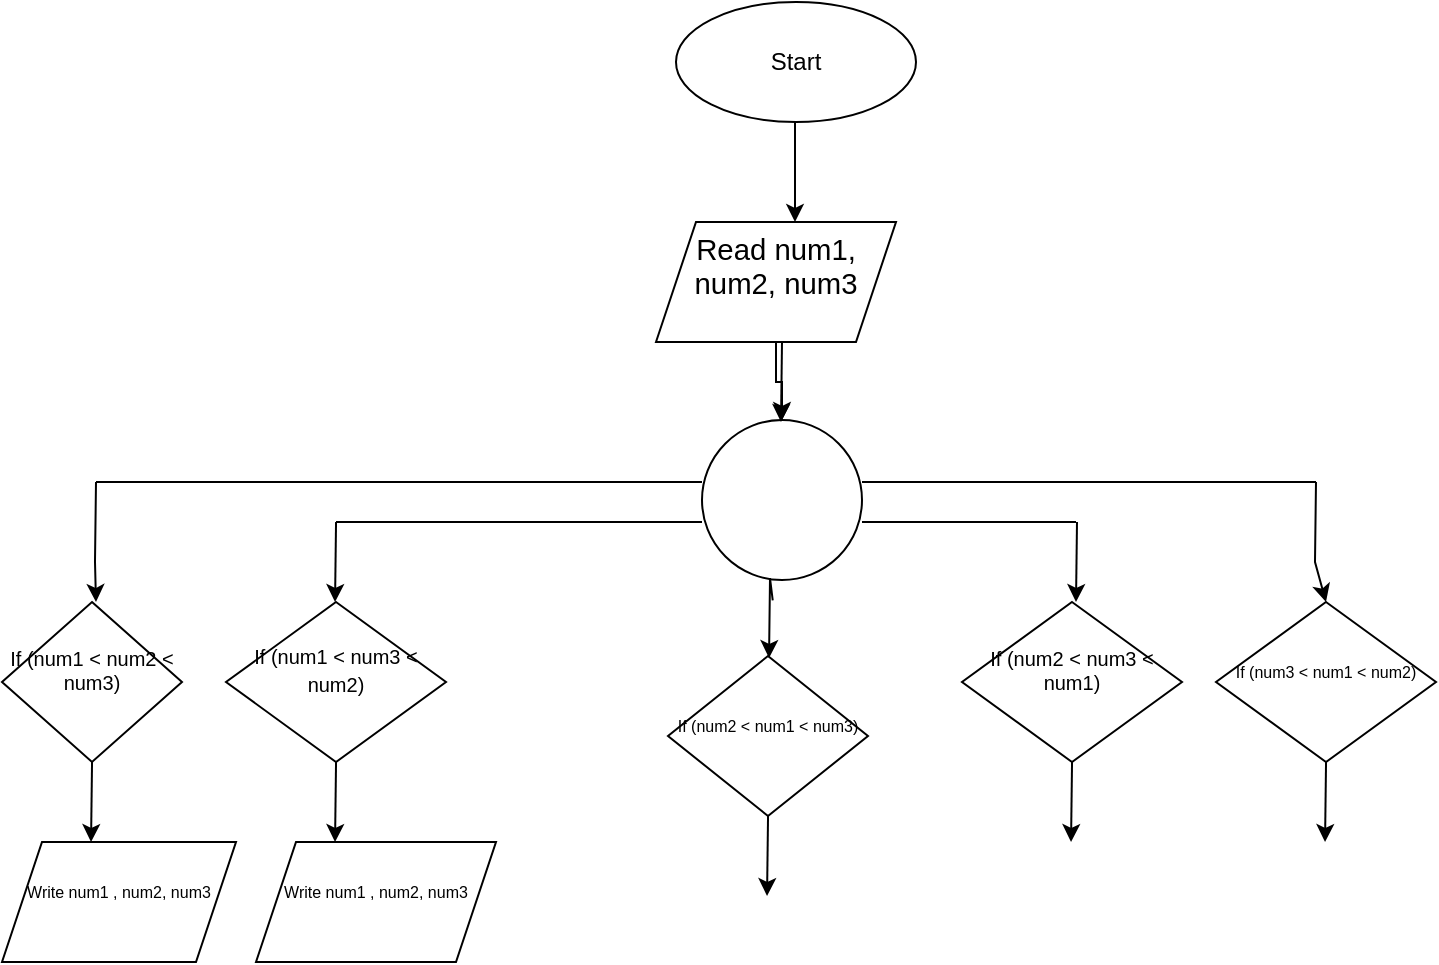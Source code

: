 <mxfile version="16.6.1" type="github">
  <diagram id="7VsdwAV7AcCUcllieNlv" name="Page-1">
    <mxGraphModel dx="827" dy="446" grid="1" gridSize="10" guides="1" tooltips="1" connect="1" arrows="1" fold="1" page="1" pageScale="1" pageWidth="850" pageHeight="1100" math="0" shadow="0">
      <root>
        <mxCell id="0" />
        <mxCell id="1" parent="0" />
        <mxCell id="S8JGFDoAkX9jMdbwDgA_-1" value="Start" style="ellipse;whiteSpace=wrap;html=1;" vertex="1" parent="1">
          <mxGeometry x="340" width="120" height="60" as="geometry" />
        </mxCell>
        <mxCell id="S8JGFDoAkX9jMdbwDgA_-2" value="" style="endArrow=classic;html=1;rounded=0;" edge="1" parent="1">
          <mxGeometry width="50" height="50" relative="1" as="geometry">
            <mxPoint x="399.5" y="60" as="sourcePoint" />
            <mxPoint x="400" y="110" as="targetPoint" />
            <Array as="points">
              <mxPoint x="399.5" y="110" />
            </Array>
          </mxGeometry>
        </mxCell>
        <mxCell id="S8JGFDoAkX9jMdbwDgA_-3" value="" style="ellipse;whiteSpace=wrap;html=1;aspect=fixed;" vertex="1" parent="1">
          <mxGeometry x="353" y="209" width="80" height="80" as="geometry" />
        </mxCell>
        <mxCell id="S8JGFDoAkX9jMdbwDgA_-24" value="" style="edgeStyle=orthogonalEdgeStyle;rounded=0;orthogonalLoop=1;jettySize=auto;html=1;fontSize=8;" edge="1" parent="1" source="S8JGFDoAkX9jMdbwDgA_-4" target="S8JGFDoAkX9jMdbwDgA_-3">
          <mxGeometry relative="1" as="geometry" />
        </mxCell>
        <mxCell id="S8JGFDoAkX9jMdbwDgA_-4" value="&#xa;&lt;span style=&quot;font-size: 11pt; font-family: &amp;quot;arial&amp;quot;; color: rgb(0, 0, 0); background-color: transparent; font-weight: 400; font-style: normal; font-variant: normal; text-decoration: none; vertical-align: baseline;&quot; id=&quot;docs-internal-guid-d946a9c5-7fff-c26a-9376-d725d97a3d21&quot;&gt;Read num1, num2, num3&lt;/span&gt;&#xa;&#xa;" style="shape=parallelogram;perimeter=parallelogramPerimeter;whiteSpace=wrap;html=1;fixedSize=1;" vertex="1" parent="1">
          <mxGeometry x="330" y="110" width="120" height="60" as="geometry" />
        </mxCell>
        <mxCell id="S8JGFDoAkX9jMdbwDgA_-5" value="" style="endArrow=classic;html=1;rounded=0;" edge="1" parent="1">
          <mxGeometry width="50" height="50" relative="1" as="geometry">
            <mxPoint x="393" y="170" as="sourcePoint" />
            <mxPoint x="393" y="210" as="targetPoint" />
            <Array as="points">
              <mxPoint x="392.5" y="210" />
            </Array>
          </mxGeometry>
        </mxCell>
        <mxCell id="S8JGFDoAkX9jMdbwDgA_-6" value="&#xa;&lt;span style=&quot;font-size: 10px; font-family: &amp;quot;arial&amp;quot;; color: rgb(0, 0, 0); background-color: transparent; font-weight: 400; font-style: normal; font-variant: normal; text-decoration: none; vertical-align: baseline;&quot; id=&quot;docs-internal-guid-427ea8ff-7fff-f99e-330a-702887230bb6&quot;&gt;If (num1 &amp;lt; num2 &amp;lt; num3)&lt;/span&gt;&#xa;&#xa;" style="rhombus;whiteSpace=wrap;html=1;fontSize=10;align=center;labelPosition=center;verticalLabelPosition=middle;verticalAlign=middle;" vertex="1" parent="1">
          <mxGeometry x="3" y="300" width="90" height="80" as="geometry" />
        </mxCell>
        <mxCell id="S8JGFDoAkX9jMdbwDgA_-7" value="&#xa;&lt;p dir=&quot;ltr&quot; style=&quot;line-height: 1.38; margin-top: 0pt; margin-bottom: 0pt; font-size: 10px;&quot; id=&quot;docs-internal-guid-539513e3-7fff-56d0-1a80-1fb68d7d3877&quot;&gt;&lt;span style=&quot;font-size: 10px; font-family: &amp;quot;arial&amp;quot;; color: rgb(0, 0, 0); background-color: transparent; font-weight: 400; font-style: normal; font-variant: normal; text-decoration: none; vertical-align: baseline;&quot;&gt;If (num1 &amp;lt; num3 &amp;lt; num2)&lt;/span&gt;&lt;/p&gt;&#xa;&#xa;" style="rhombus;whiteSpace=wrap;html=1;fontSize=10;" vertex="1" parent="1">
          <mxGeometry x="115" y="300" width="110" height="80" as="geometry" />
        </mxCell>
        <mxCell id="S8JGFDoAkX9jMdbwDgA_-8" value="&#xa;&lt;span style=&quot;font-size: 8px; font-family: &amp;quot;arial&amp;quot;; color: rgb(0, 0, 0); background-color: transparent; font-weight: 400; font-style: normal; font-variant: normal; text-decoration: none; vertical-align: baseline;&quot; id=&quot;docs-internal-guid-09454173-7fff-8e8d-ae4b-486d8ab04219&quot;&gt;If (num2 &amp;lt; num1 &amp;lt; num3)&lt;/span&gt;&#xa;&#xa;" style="rhombus;whiteSpace=wrap;html=1;fontSize=8;" vertex="1" parent="1">
          <mxGeometry x="336" y="327" width="100" height="80" as="geometry" />
        </mxCell>
        <mxCell id="S8JGFDoAkX9jMdbwDgA_-10" value="&#xa;&lt;span style=&quot;font-size: 10px; font-family: &amp;quot;arial&amp;quot;; color: rgb(0, 0, 0); background-color: transparent; font-weight: 400; font-style: normal; font-variant: normal; text-decoration: none; vertical-align: baseline;&quot; id=&quot;docs-internal-guid-40f44d3e-7fff-feab-19c4-ea785816b680&quot;&gt;If (num2 &amp;lt; num3 &amp;lt; num1)&lt;/span&gt;&#xa;&#xa;" style="rhombus;whiteSpace=wrap;html=1;fontSize=10;" vertex="1" parent="1">
          <mxGeometry x="483" y="300" width="110" height="80" as="geometry" />
        </mxCell>
        <mxCell id="S8JGFDoAkX9jMdbwDgA_-11" value="&#xa;&lt;p dir=&quot;ltr&quot; style=&quot;line-height: 1.38; margin-top: 0pt; margin-bottom: 0pt; font-size: 8px;&quot; id=&quot;docs-internal-guid-607b8d66-7fff-5b79-ea57-4089b3710c0b&quot;&gt;&lt;span style=&quot;font-size: 8px; font-family: &amp;quot;arial&amp;quot;; color: rgb(0, 0, 0); background-color: transparent; font-weight: 400; font-style: normal; font-variant: normal; text-decoration: none; vertical-align: baseline;&quot;&gt;If (num3 &amp;lt; num1 &amp;lt; num2)&lt;/span&gt;&lt;/p&gt;&#xa;&#xa;" style="rhombus;whiteSpace=wrap;html=1;fontSize=8;" vertex="1" parent="1">
          <mxGeometry x="610" y="300" width="110" height="80" as="geometry" />
        </mxCell>
        <mxCell id="S8JGFDoAkX9jMdbwDgA_-12" value="" style="endArrow=none;html=1;rounded=0;" edge="1" parent="1">
          <mxGeometry width="50" height="50" relative="1" as="geometry">
            <mxPoint x="433" y="240" as="sourcePoint" />
            <mxPoint x="660" y="240" as="targetPoint" />
          </mxGeometry>
        </mxCell>
        <mxCell id="S8JGFDoAkX9jMdbwDgA_-13" value="" style="endArrow=classic;html=1;rounded=0;entryX=0.5;entryY=0;entryDx=0;entryDy=0;" edge="1" parent="1" target="S8JGFDoAkX9jMdbwDgA_-11">
          <mxGeometry width="50" height="50" relative="1" as="geometry">
            <mxPoint x="660" y="240" as="sourcePoint" />
            <mxPoint x="660" y="280" as="targetPoint" />
            <Array as="points">
              <mxPoint x="659.5" y="280" />
            </Array>
          </mxGeometry>
        </mxCell>
        <mxCell id="S8JGFDoAkX9jMdbwDgA_-15" value="" style="endArrow=none;html=1;rounded=0;" edge="1" parent="1">
          <mxGeometry width="50" height="50" relative="1" as="geometry">
            <mxPoint x="50" y="240" as="sourcePoint" />
            <mxPoint x="353" y="240" as="targetPoint" />
          </mxGeometry>
        </mxCell>
        <mxCell id="S8JGFDoAkX9jMdbwDgA_-16" value="" style="endArrow=classic;html=1;rounded=0;entryX=0.5;entryY=0;entryDx=0;entryDy=0;" edge="1" parent="1">
          <mxGeometry width="50" height="50" relative="1" as="geometry">
            <mxPoint x="50" y="240" as="sourcePoint" />
            <mxPoint x="50" y="300" as="targetPoint" />
            <Array as="points">
              <mxPoint x="49.5" y="280" />
            </Array>
          </mxGeometry>
        </mxCell>
        <mxCell id="S8JGFDoAkX9jMdbwDgA_-17" value="" style="endArrow=classic;html=1;rounded=0;exitX=0.417;exitY=1.027;exitDx=0;exitDy=0;exitPerimeter=0;" edge="1" parent="1">
          <mxGeometry width="50" height="50" relative="1" as="geometry">
            <mxPoint x="388.36" y="299.16" as="sourcePoint" />
            <mxPoint x="387.02" y="328" as="targetPoint" />
            <Array as="points">
              <mxPoint x="387" y="288" />
              <mxPoint x="386.52" y="328" />
            </Array>
          </mxGeometry>
        </mxCell>
        <mxCell id="S8JGFDoAkX9jMdbwDgA_-18" value="" style="endArrow=none;html=1;rounded=0;" edge="1" parent="1">
          <mxGeometry width="50" height="50" relative="1" as="geometry">
            <mxPoint x="433" y="260" as="sourcePoint" />
            <mxPoint x="540" y="260" as="targetPoint" />
          </mxGeometry>
        </mxCell>
        <mxCell id="S8JGFDoAkX9jMdbwDgA_-21" value="" style="endArrow=classic;html=1;rounded=0;" edge="1" parent="1">
          <mxGeometry width="50" height="50" relative="1" as="geometry">
            <mxPoint x="540.5" y="260" as="sourcePoint" />
            <mxPoint x="540.5" y="300" as="targetPoint" />
            <Array as="points">
              <mxPoint x="540" y="300" />
            </Array>
          </mxGeometry>
        </mxCell>
        <mxCell id="S8JGFDoAkX9jMdbwDgA_-22" value="" style="endArrow=none;html=1;rounded=0;" edge="1" parent="1">
          <mxGeometry width="50" height="50" relative="1" as="geometry">
            <mxPoint x="170" y="260" as="sourcePoint" />
            <mxPoint x="353" y="260" as="targetPoint" />
          </mxGeometry>
        </mxCell>
        <mxCell id="S8JGFDoAkX9jMdbwDgA_-23" value="" style="endArrow=classic;html=1;rounded=0;" edge="1" parent="1">
          <mxGeometry width="50" height="50" relative="1" as="geometry">
            <mxPoint x="170.02" y="260" as="sourcePoint" />
            <mxPoint x="170.02" y="300" as="targetPoint" />
            <Array as="points">
              <mxPoint x="169.52" y="300" />
            </Array>
          </mxGeometry>
        </mxCell>
        <mxCell id="S8JGFDoAkX9jMdbwDgA_-25" value="" style="endArrow=classic;html=1;rounded=0;" edge="1" parent="1">
          <mxGeometry width="50" height="50" relative="1" as="geometry">
            <mxPoint x="48.02" y="380" as="sourcePoint" />
            <mxPoint x="48.02" y="420" as="targetPoint" />
            <Array as="points">
              <mxPoint x="47.52" y="420" />
            </Array>
          </mxGeometry>
        </mxCell>
        <mxCell id="S8JGFDoAkX9jMdbwDgA_-26" value="" style="endArrow=classic;html=1;rounded=0;" edge="1" parent="1">
          <mxGeometry width="50" height="50" relative="1" as="geometry">
            <mxPoint x="170.02" y="380" as="sourcePoint" />
            <mxPoint x="170.02" y="420" as="targetPoint" />
            <Array as="points">
              <mxPoint x="169.52" y="420" />
            </Array>
          </mxGeometry>
        </mxCell>
        <mxCell id="S8JGFDoAkX9jMdbwDgA_-27" value="" style="endArrow=classic;html=1;rounded=0;" edge="1" parent="1">
          <mxGeometry width="50" height="50" relative="1" as="geometry">
            <mxPoint x="386.02" y="407" as="sourcePoint" />
            <mxPoint x="386.02" y="447" as="targetPoint" />
            <Array as="points">
              <mxPoint x="385.52" y="447" />
            </Array>
          </mxGeometry>
        </mxCell>
        <mxCell id="S8JGFDoAkX9jMdbwDgA_-28" value="" style="endArrow=classic;html=1;rounded=0;" edge="1" parent="1">
          <mxGeometry width="50" height="50" relative="1" as="geometry">
            <mxPoint x="538.02" y="380" as="sourcePoint" />
            <mxPoint x="538.02" y="420" as="targetPoint" />
            <Array as="points">
              <mxPoint x="537.52" y="420" />
            </Array>
          </mxGeometry>
        </mxCell>
        <mxCell id="S8JGFDoAkX9jMdbwDgA_-29" value="" style="endArrow=classic;html=1;rounded=0;" edge="1" parent="1">
          <mxGeometry width="50" height="50" relative="1" as="geometry">
            <mxPoint x="665.02" y="380" as="sourcePoint" />
            <mxPoint x="665.02" y="420" as="targetPoint" />
            <Array as="points">
              <mxPoint x="664.52" y="420" />
            </Array>
          </mxGeometry>
        </mxCell>
        <mxCell id="S8JGFDoAkX9jMdbwDgA_-30" value="&#xa;&lt;p dir=&quot;ltr&quot; style=&quot;line-height: 1.38; margin-top: 0pt; margin-bottom: 0pt; font-size: 8px;&quot; id=&quot;docs-internal-guid-1024fd8f-7fff-35a2-ca0e-61c285d56845&quot;&gt;&lt;span style=&quot;font-size: 8px; font-family: &amp;quot;arial&amp;quot;; color: rgb(0, 0, 0); background-color: transparent; font-weight: 400; font-style: normal; font-variant: normal; text-decoration: none; vertical-align: baseline;&quot;&gt;Write num1 , num2, num3&lt;/span&gt;&lt;/p&gt;&#xa;&#xa;" style="shape=parallelogram;perimeter=parallelogramPerimeter;whiteSpace=wrap;html=1;fixedSize=1;fontSize=8;" vertex="1" parent="1">
          <mxGeometry x="3" y="420" width="117" height="60" as="geometry" />
        </mxCell>
        <mxCell id="S8JGFDoAkX9jMdbwDgA_-31" value="&#xa;&lt;p dir=&quot;ltr&quot; style=&quot;line-height: 1.38; margin-top: 0pt; margin-bottom: 0pt; font-size: 8px;&quot; id=&quot;docs-internal-guid-b3440dd7-7fff-1862-01f7-3c93585b4b80&quot;&gt;&lt;span style=&quot;font-size: 8px; font-family: &amp;quot;arial&amp;quot;; color: rgb(0, 0, 0); background-color: transparent; font-weight: 400; font-style: normal; font-variant: normal; text-decoration: none; vertical-align: baseline;&quot;&gt;Write num1 , num2, num3&lt;/span&gt;&lt;/p&gt;&#xa;&#xa;" style="shape=parallelogram;perimeter=parallelogramPerimeter;whiteSpace=wrap;html=1;fixedSize=1;fontSize=8;" vertex="1" parent="1">
          <mxGeometry x="130" y="420" width="120" height="60" as="geometry" />
        </mxCell>
      </root>
    </mxGraphModel>
  </diagram>
</mxfile>
